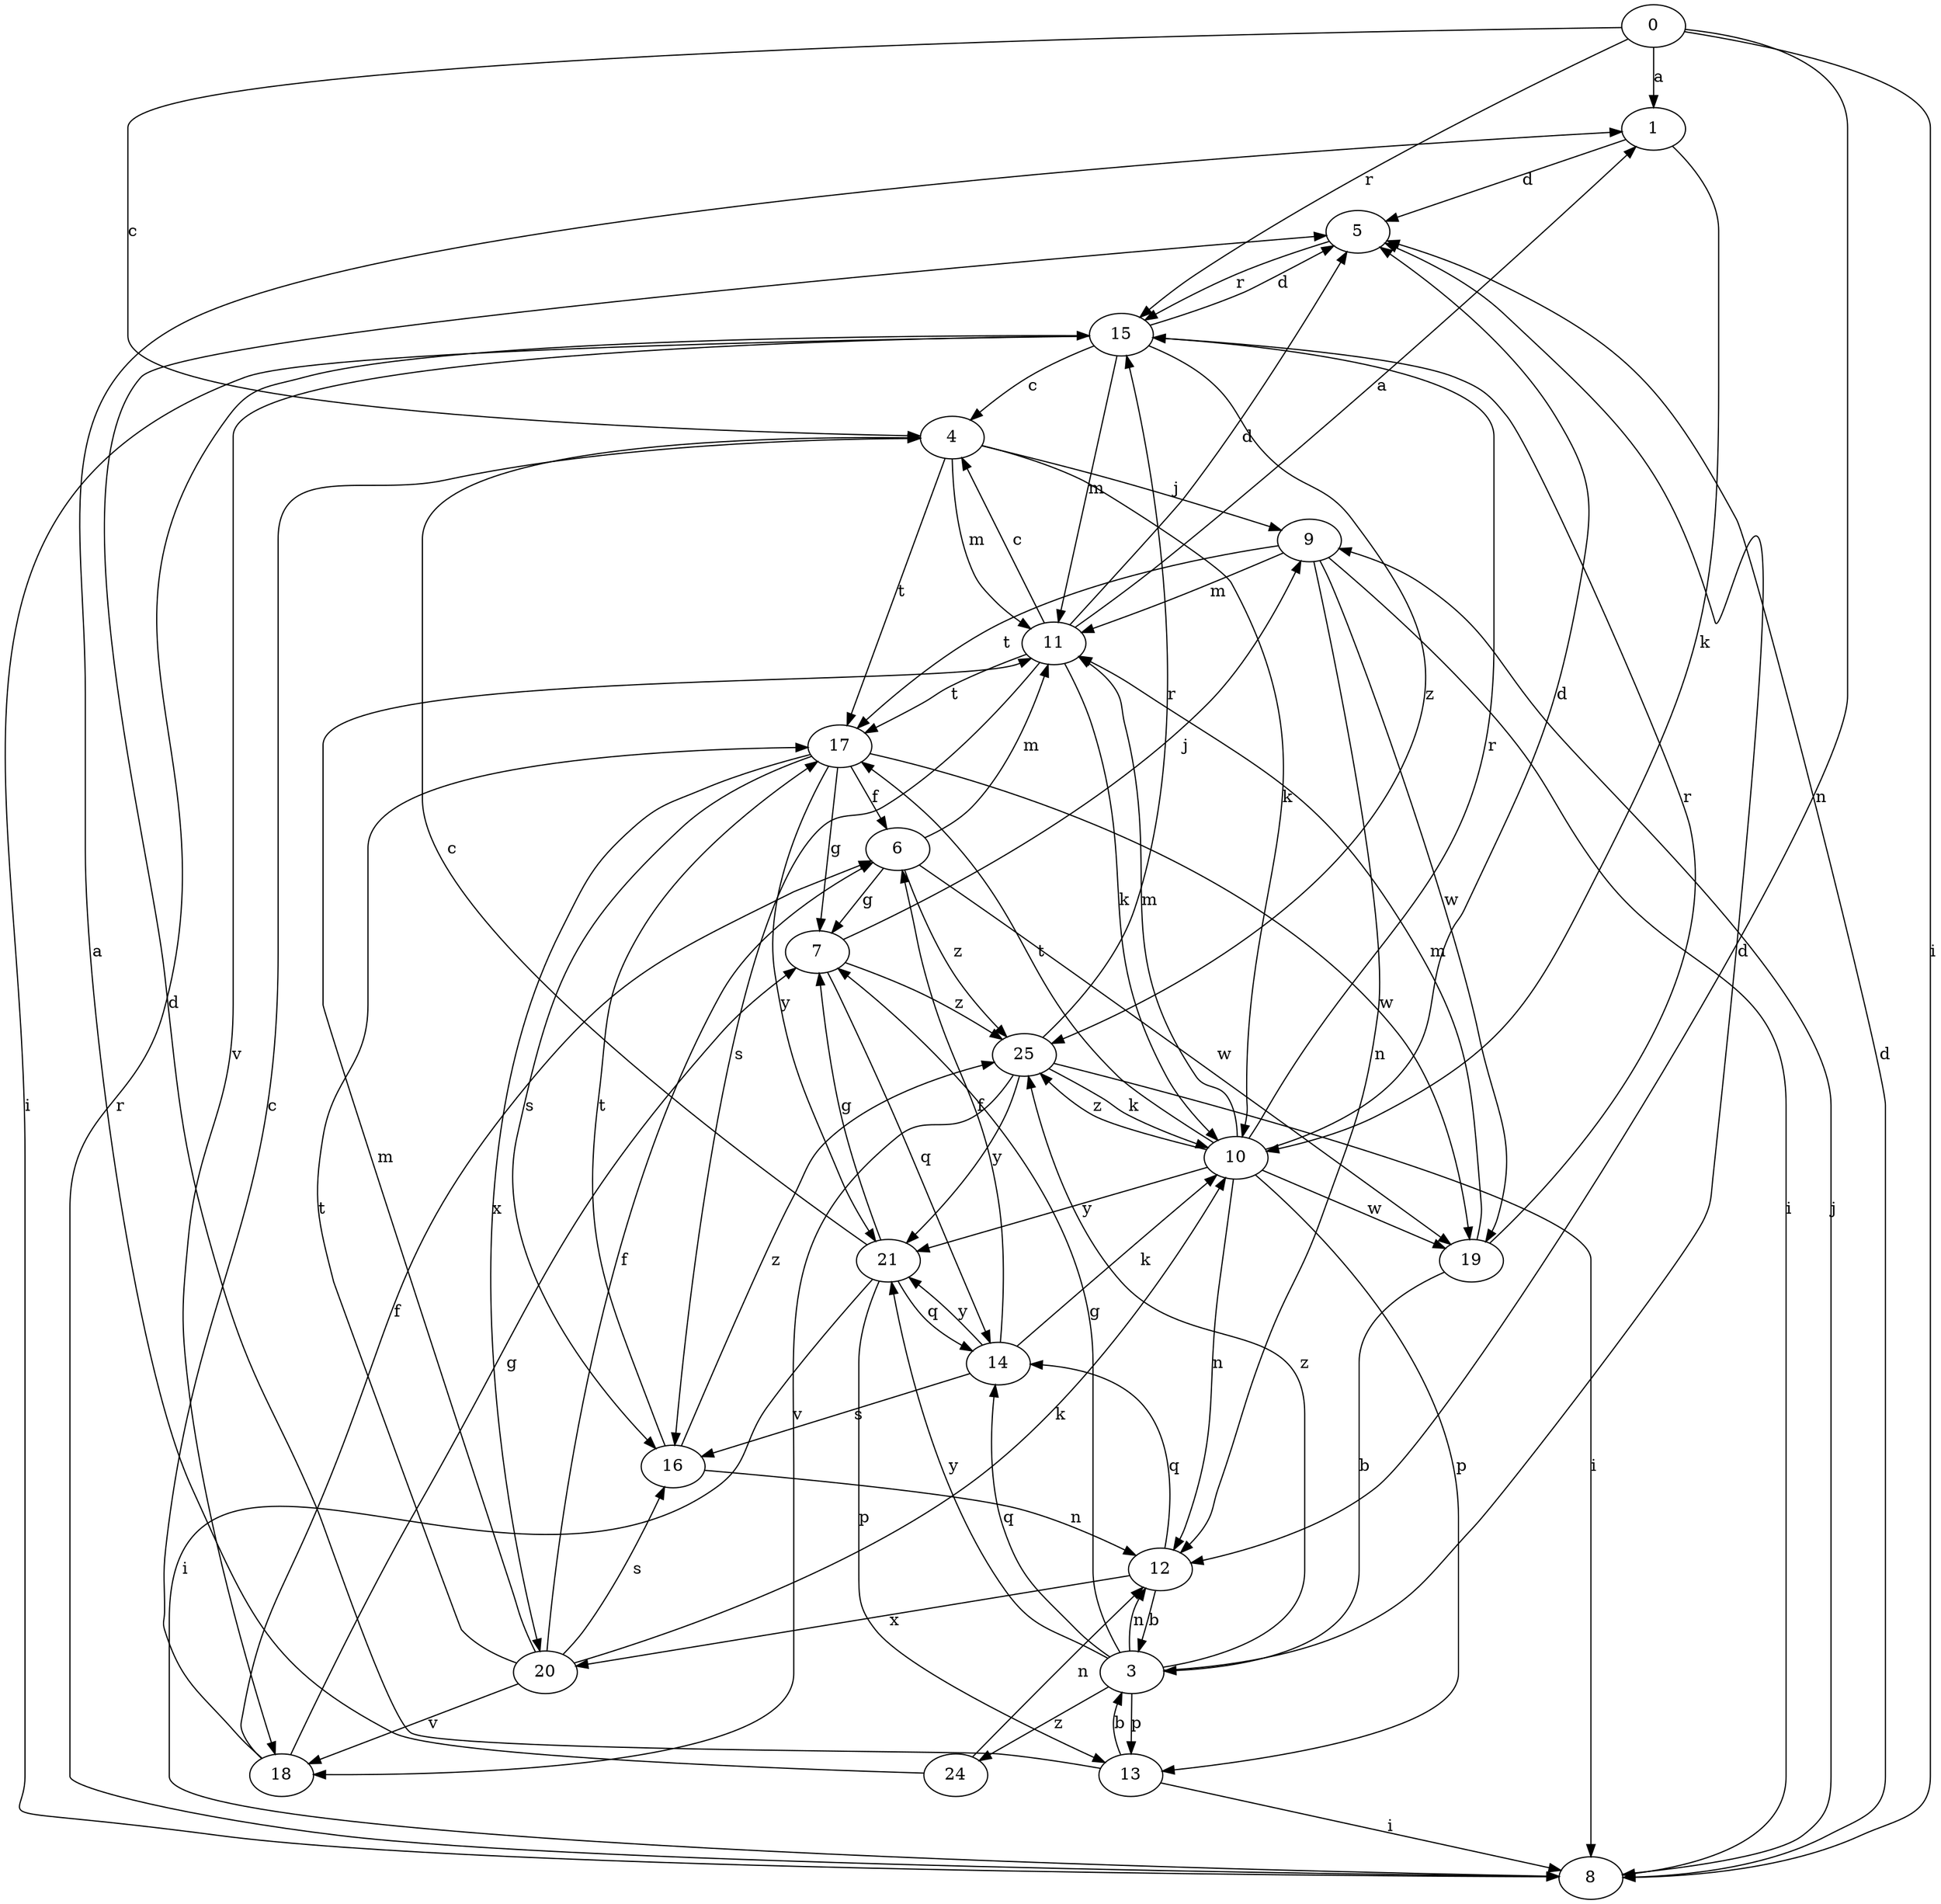 strict digraph  {
0;
1;
3;
4;
5;
6;
7;
8;
9;
10;
11;
12;
13;
14;
15;
16;
17;
18;
19;
20;
21;
24;
25;
0 -> 1  [label=a];
0 -> 4  [label=c];
0 -> 8  [label=i];
0 -> 12  [label=n];
0 -> 15  [label=r];
1 -> 5  [label=d];
1 -> 10  [label=k];
3 -> 5  [label=d];
3 -> 7  [label=g];
3 -> 12  [label=n];
3 -> 13  [label=p];
3 -> 14  [label=q];
3 -> 21  [label=y];
3 -> 24  [label=z];
3 -> 25  [label=z];
4 -> 9  [label=j];
4 -> 10  [label=k];
4 -> 11  [label=m];
4 -> 17  [label=t];
5 -> 15  [label=r];
6 -> 7  [label=g];
6 -> 11  [label=m];
6 -> 19  [label=w];
6 -> 25  [label=z];
7 -> 9  [label=j];
7 -> 14  [label=q];
7 -> 25  [label=z];
8 -> 5  [label=d];
8 -> 9  [label=j];
8 -> 15  [label=r];
9 -> 8  [label=i];
9 -> 11  [label=m];
9 -> 12  [label=n];
9 -> 17  [label=t];
9 -> 19  [label=w];
10 -> 5  [label=d];
10 -> 11  [label=m];
10 -> 12  [label=n];
10 -> 13  [label=p];
10 -> 15  [label=r];
10 -> 17  [label=t];
10 -> 19  [label=w];
10 -> 21  [label=y];
10 -> 25  [label=z];
11 -> 1  [label=a];
11 -> 4  [label=c];
11 -> 5  [label=d];
11 -> 10  [label=k];
11 -> 16  [label=s];
11 -> 17  [label=t];
12 -> 3  [label=b];
12 -> 14  [label=q];
12 -> 20  [label=x];
13 -> 3  [label=b];
13 -> 5  [label=d];
13 -> 8  [label=i];
14 -> 6  [label=f];
14 -> 10  [label=k];
14 -> 16  [label=s];
14 -> 21  [label=y];
15 -> 4  [label=c];
15 -> 5  [label=d];
15 -> 8  [label=i];
15 -> 11  [label=m];
15 -> 18  [label=v];
15 -> 25  [label=z];
16 -> 12  [label=n];
16 -> 17  [label=t];
16 -> 25  [label=z];
17 -> 6  [label=f];
17 -> 7  [label=g];
17 -> 16  [label=s];
17 -> 19  [label=w];
17 -> 20  [label=x];
17 -> 21  [label=y];
18 -> 4  [label=c];
18 -> 6  [label=f];
18 -> 7  [label=g];
19 -> 3  [label=b];
19 -> 11  [label=m];
19 -> 15  [label=r];
20 -> 6  [label=f];
20 -> 10  [label=k];
20 -> 11  [label=m];
20 -> 16  [label=s];
20 -> 17  [label=t];
20 -> 18  [label=v];
21 -> 4  [label=c];
21 -> 7  [label=g];
21 -> 8  [label=i];
21 -> 13  [label=p];
21 -> 14  [label=q];
24 -> 1  [label=a];
24 -> 12  [label=n];
25 -> 8  [label=i];
25 -> 10  [label=k];
25 -> 15  [label=r];
25 -> 18  [label=v];
25 -> 21  [label=y];
}
